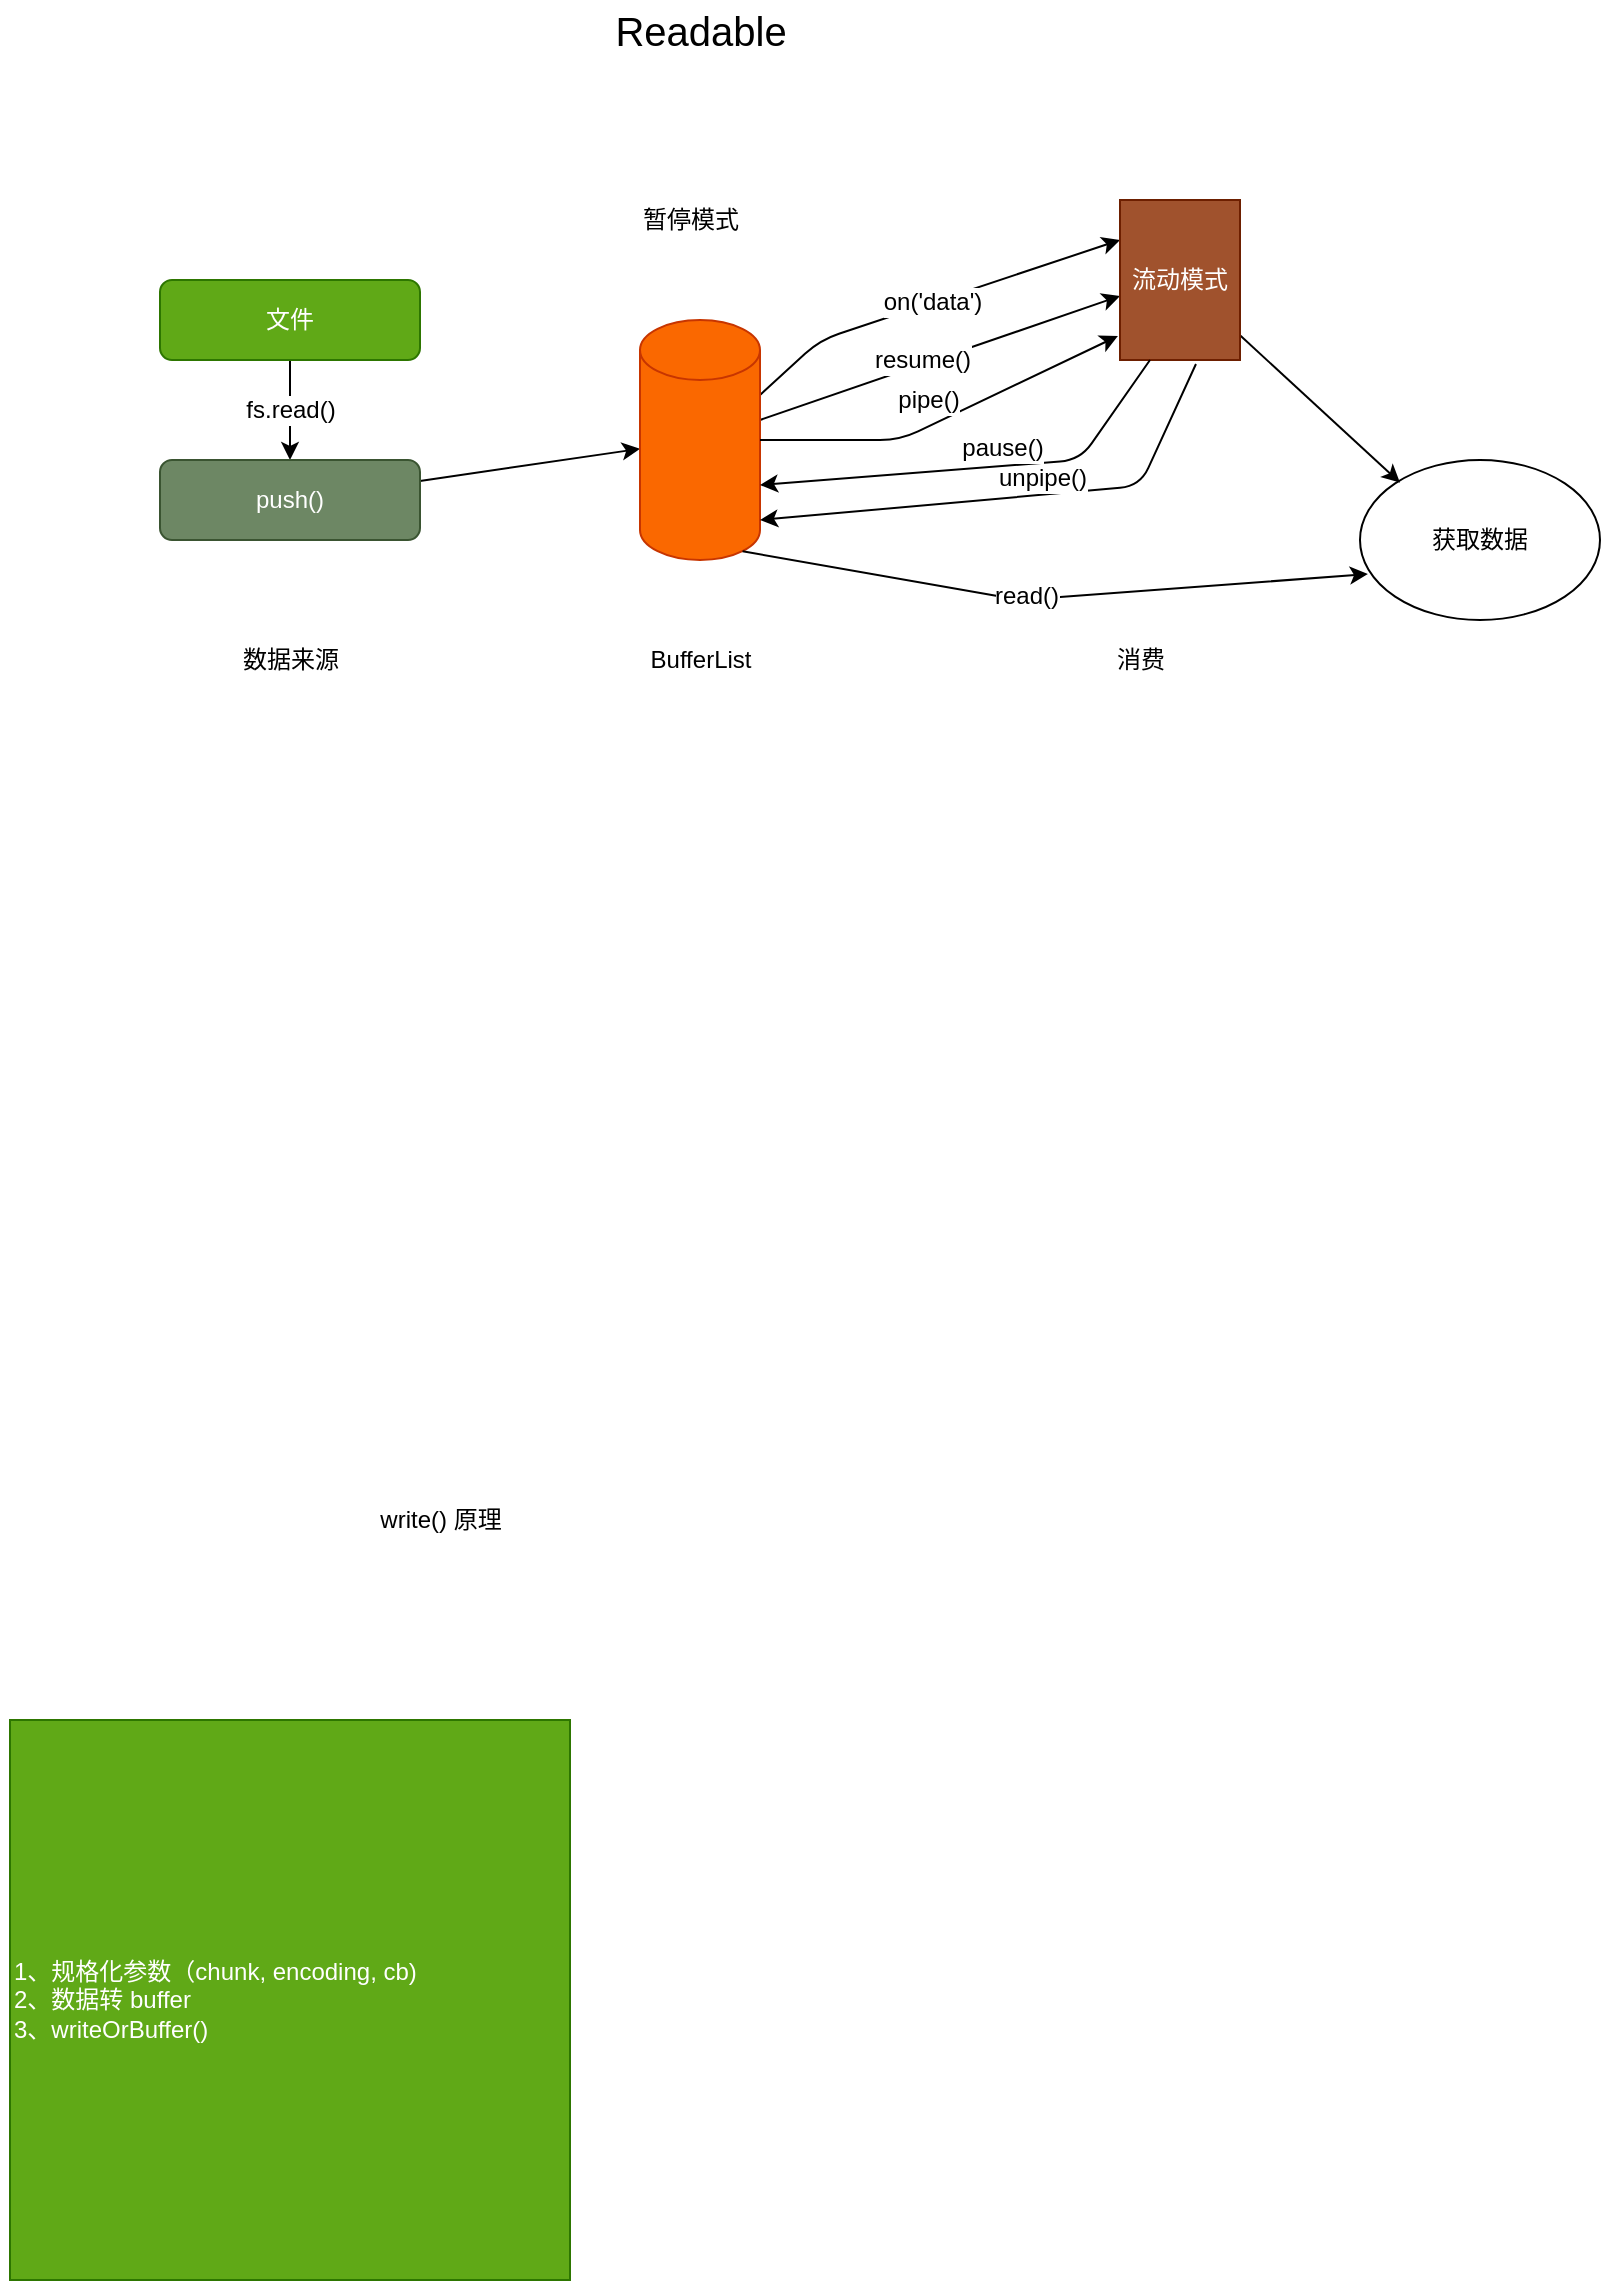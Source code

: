 <mxfile>
    <diagram id="BJsR8BCff1BN2HqnGR0e" name="第 1 页">
        <mxGraphModel dx="648" dy="489" grid="1" gridSize="10" guides="1" tooltips="1" connect="1" arrows="1" fold="1" page="1" pageScale="1" pageWidth="1600" pageHeight="1200" math="0" shadow="0">
            <root>
                <mxCell id="0"/>
                <mxCell id="1" parent="0"/>
                <mxCell id="21" value="&lt;span&gt;Readable&lt;/span&gt;" style="text;html=1;align=center;verticalAlign=middle;resizable=0;points=[];autosize=1;strokeColor=none;fillColor=none;fontSize=20;" parent="1" vertex="1">
                    <mxGeometry x="380" y="100" width="100" height="30" as="geometry"/>
                </mxCell>
                <mxCell id="55" value="fs.read()" style="edgeStyle=none;html=1;fontSize=12;" parent="1" source="22" target="23" edge="1">
                    <mxGeometry relative="1" as="geometry"/>
                </mxCell>
                <mxCell id="22" value="文件" style="rounded=1;whiteSpace=wrap;html=1;fontSize=12;fillColor=#60a917;fontColor=#ffffff;strokeColor=#2D7600;" parent="1" vertex="1">
                    <mxGeometry x="160" y="240" width="130" height="40" as="geometry"/>
                </mxCell>
                <mxCell id="26" value="" style="edgeStyle=none;html=1;fontSize=20;" parent="1" source="23" target="24" edge="1">
                    <mxGeometry relative="1" as="geometry"/>
                </mxCell>
                <mxCell id="23" value="push()" style="rounded=1;whiteSpace=wrap;html=1;fontSize=12;fillColor=#6d8764;fontColor=#ffffff;strokeColor=#3A5431;" parent="1" vertex="1">
                    <mxGeometry x="160" y="330" width="130" height="40" as="geometry"/>
                </mxCell>
                <mxCell id="29" value="on('data')" style="edgeStyle=none;html=1;fontSize=12;exitX=1;exitY=0;exitDx=0;exitDy=37.5;exitPerimeter=0;entryX=0;entryY=0.25;entryDx=0;entryDy=0;" parent="1" source="24" target="46" edge="1">
                    <mxGeometry relative="1" as="geometry">
                        <mxPoint x="470" y="290" as="sourcePoint"/>
                        <mxPoint x="640" y="260" as="targetPoint"/>
                        <Array as="points">
                            <mxPoint x="490" y="270"/>
                        </Array>
                    </mxGeometry>
                </mxCell>
                <mxCell id="33" value="" style="edgeStyle=none;html=1;fontSize=12;entryX=0;entryY=0.6;entryDx=0;entryDy=0;entryPerimeter=0;" parent="1" target="46" edge="1">
                    <mxGeometry relative="1" as="geometry">
                        <mxPoint x="460" y="310" as="sourcePoint"/>
                        <mxPoint x="640" y="290" as="targetPoint"/>
                    </mxGeometry>
                </mxCell>
                <mxCell id="36" value="resume()" style="edgeLabel;html=1;align=center;verticalAlign=middle;resizable=0;points=[];fontSize=12;" parent="33" vertex="1" connectable="0">
                    <mxGeometry x="-0.091" y="2" relative="1" as="geometry">
                        <mxPoint as="offset"/>
                    </mxGeometry>
                </mxCell>
                <mxCell id="24" value="" style="shape=cylinder3;whiteSpace=wrap;html=1;boundedLbl=1;backgroundOutline=1;size=15;fontSize=20;fillColor=#fa6800;fontColor=#000000;strokeColor=#C73500;" parent="1" vertex="1">
                    <mxGeometry x="400" y="260" width="60" height="120" as="geometry"/>
                </mxCell>
                <mxCell id="27" value="BufferList" style="text;html=1;align=center;verticalAlign=middle;resizable=0;points=[];autosize=1;strokeColor=none;fillColor=none;fontSize=12;" parent="1" vertex="1">
                    <mxGeometry x="395" y="420" width="70" height="20" as="geometry"/>
                </mxCell>
                <mxCell id="31" value="数据来源" style="text;html=1;align=center;verticalAlign=middle;resizable=0;points=[];autosize=1;strokeColor=none;fillColor=none;fontSize=12;" parent="1" vertex="1">
                    <mxGeometry x="195" y="420" width="60" height="20" as="geometry"/>
                </mxCell>
                <mxCell id="32" value="消费" style="text;html=1;align=center;verticalAlign=middle;resizable=0;points=[];autosize=1;strokeColor=none;fillColor=none;fontSize=12;" parent="1" vertex="1">
                    <mxGeometry x="630" y="420" width="40" height="20" as="geometry"/>
                </mxCell>
                <mxCell id="37" value="暂停模式" style="text;html=1;align=center;verticalAlign=middle;resizable=0;points=[];autosize=1;strokeColor=none;fillColor=none;fontSize=12;" parent="1" vertex="1">
                    <mxGeometry x="395" y="200" width="60" height="20" as="geometry"/>
                </mxCell>
                <mxCell id="40" value="" style="edgeStyle=none;html=1;fontSize=12;exitX=1;exitY=0.5;exitDx=0;exitDy=0;exitPerimeter=0;entryX=-0.017;entryY=0.85;entryDx=0;entryDy=0;entryPerimeter=0;" parent="1" source="24" target="46" edge="1">
                    <mxGeometry relative="1" as="geometry">
                        <mxPoint x="460" y="330" as="sourcePoint"/>
                        <mxPoint x="640" y="310" as="targetPoint"/>
                        <Array as="points">
                            <mxPoint x="530" y="320"/>
                        </Array>
                    </mxGeometry>
                </mxCell>
                <mxCell id="41" value="pipe()" style="edgeLabel;html=1;align=center;verticalAlign=middle;resizable=0;points=[];fontSize=12;" parent="40" vertex="1" connectable="0">
                    <mxGeometry x="-0.091" y="2" relative="1" as="geometry">
                        <mxPoint y="-11" as="offset"/>
                    </mxGeometry>
                </mxCell>
                <mxCell id="43" value="获取数据" style="ellipse;whiteSpace=wrap;html=1;fontSize=12;" parent="1" vertex="1">
                    <mxGeometry x="760" y="330" width="120" height="80" as="geometry"/>
                </mxCell>
                <mxCell id="48" value="" style="edgeStyle=none;html=1;fontSize=12;" parent="1" source="46" edge="1">
                    <mxGeometry relative="1" as="geometry">
                        <mxPoint x="780" y="341.333" as="targetPoint"/>
                    </mxGeometry>
                </mxCell>
                <mxCell id="46" value="流动模式" style="rounded=0;whiteSpace=wrap;html=1;fontSize=12;fillColor=#a0522d;fontColor=#ffffff;strokeColor=#6D1F00;" parent="1" vertex="1">
                    <mxGeometry x="640" y="200" width="60" height="80" as="geometry"/>
                </mxCell>
                <mxCell id="49" value="" style="edgeStyle=none;html=1;fontSize=12;exitX=0.855;exitY=1;exitDx=0;exitDy=-4.35;exitPerimeter=0;entryX=0.033;entryY=0.713;entryDx=0;entryDy=0;entryPerimeter=0;" parent="1" source="24" target="43" edge="1">
                    <mxGeometry relative="1" as="geometry">
                        <mxPoint x="460" y="360" as="sourcePoint"/>
                        <mxPoint x="640" y="350" as="targetPoint"/>
                        <Array as="points">
                            <mxPoint x="590" y="400"/>
                        </Array>
                    </mxGeometry>
                </mxCell>
                <mxCell id="50" value="read()" style="edgeLabel;html=1;align=center;verticalAlign=middle;resizable=0;points=[];fontSize=12;" parent="49" vertex="1" connectable="0">
                    <mxGeometry x="-0.091" y="2" relative="1" as="geometry">
                        <mxPoint as="offset"/>
                    </mxGeometry>
                </mxCell>
                <mxCell id="51" value="" style="edgeStyle=none;html=1;fontSize=12;exitX=0.633;exitY=1.025;exitDx=0;exitDy=0;exitPerimeter=0;" parent="1" source="46" edge="1">
                    <mxGeometry relative="1" as="geometry">
                        <mxPoint x="470" y="330" as="sourcePoint"/>
                        <mxPoint x="460" y="360" as="targetPoint"/>
                        <Array as="points">
                            <mxPoint x="650" y="343"/>
                        </Array>
                    </mxGeometry>
                </mxCell>
                <mxCell id="52" value="unpipe()" style="edgeLabel;html=1;align=center;verticalAlign=middle;resizable=0;points=[];fontSize=12;" parent="51" vertex="1" connectable="0">
                    <mxGeometry x="-0.091" y="2" relative="1" as="geometry">
                        <mxPoint y="-11" as="offset"/>
                    </mxGeometry>
                </mxCell>
                <mxCell id="53" value="" style="edgeStyle=none;html=1;fontSize=12;exitX=0.25;exitY=1;exitDx=0;exitDy=0;entryX=1;entryY=0;entryDx=0;entryDy=82.5;entryPerimeter=0;" parent="1" source="46" target="24" edge="1">
                    <mxGeometry relative="1" as="geometry">
                        <mxPoint x="687.98" y="292" as="sourcePoint"/>
                        <mxPoint x="470" y="352.5" as="targetPoint"/>
                        <Array as="points">
                            <mxPoint x="620" y="330"/>
                        </Array>
                    </mxGeometry>
                </mxCell>
                <mxCell id="54" value="pause()" style="edgeLabel;html=1;align=center;verticalAlign=middle;resizable=0;points=[];fontSize=12;" parent="53" vertex="1" connectable="0">
                    <mxGeometry x="-0.091" y="2" relative="1" as="geometry">
                        <mxPoint y="-11" as="offset"/>
                    </mxGeometry>
                </mxCell>
                <mxCell id="56" value="write() 原理" style="text;html=1;align=center;verticalAlign=middle;resizable=0;points=[];autosize=1;strokeColor=none;fillColor=none;" vertex="1" parent="1">
                    <mxGeometry x="260" y="850" width="80" height="20" as="geometry"/>
                </mxCell>
                <mxCell id="58" value="1、规格化参数（chunk, encoding, cb)&lt;br&gt;&lt;div&gt;&lt;span&gt;2、数据转 buffer&lt;/span&gt;&lt;/div&gt;&lt;div&gt;&lt;span&gt;3、writeOrBuffer()&lt;/span&gt;&lt;/div&gt;" style="rounded=0;whiteSpace=wrap;html=1;fillColor=#60a917;fontColor=#ffffff;strokeColor=#2D7600;align=left;" vertex="1" parent="1">
                    <mxGeometry x="85" y="960" width="280" height="280" as="geometry"/>
                </mxCell>
                <mxCell id="61" value="&lt;span style=&quot;color: rgb(255 , 255 , 255) ; text-align: left&quot;&gt;Writable.prototype.write&lt;/span&gt;" style="text;html=1;align=center;verticalAlign=middle;resizable=0;points=[];autosize=1;strokeColor=none;fillColor=none;" vertex="1" parent="1">
                    <mxGeometry x="80" y="930" width="140" height="20" as="geometry"/>
                </mxCell>
            </root>
        </mxGraphModel>
    </diagram>
</mxfile>
